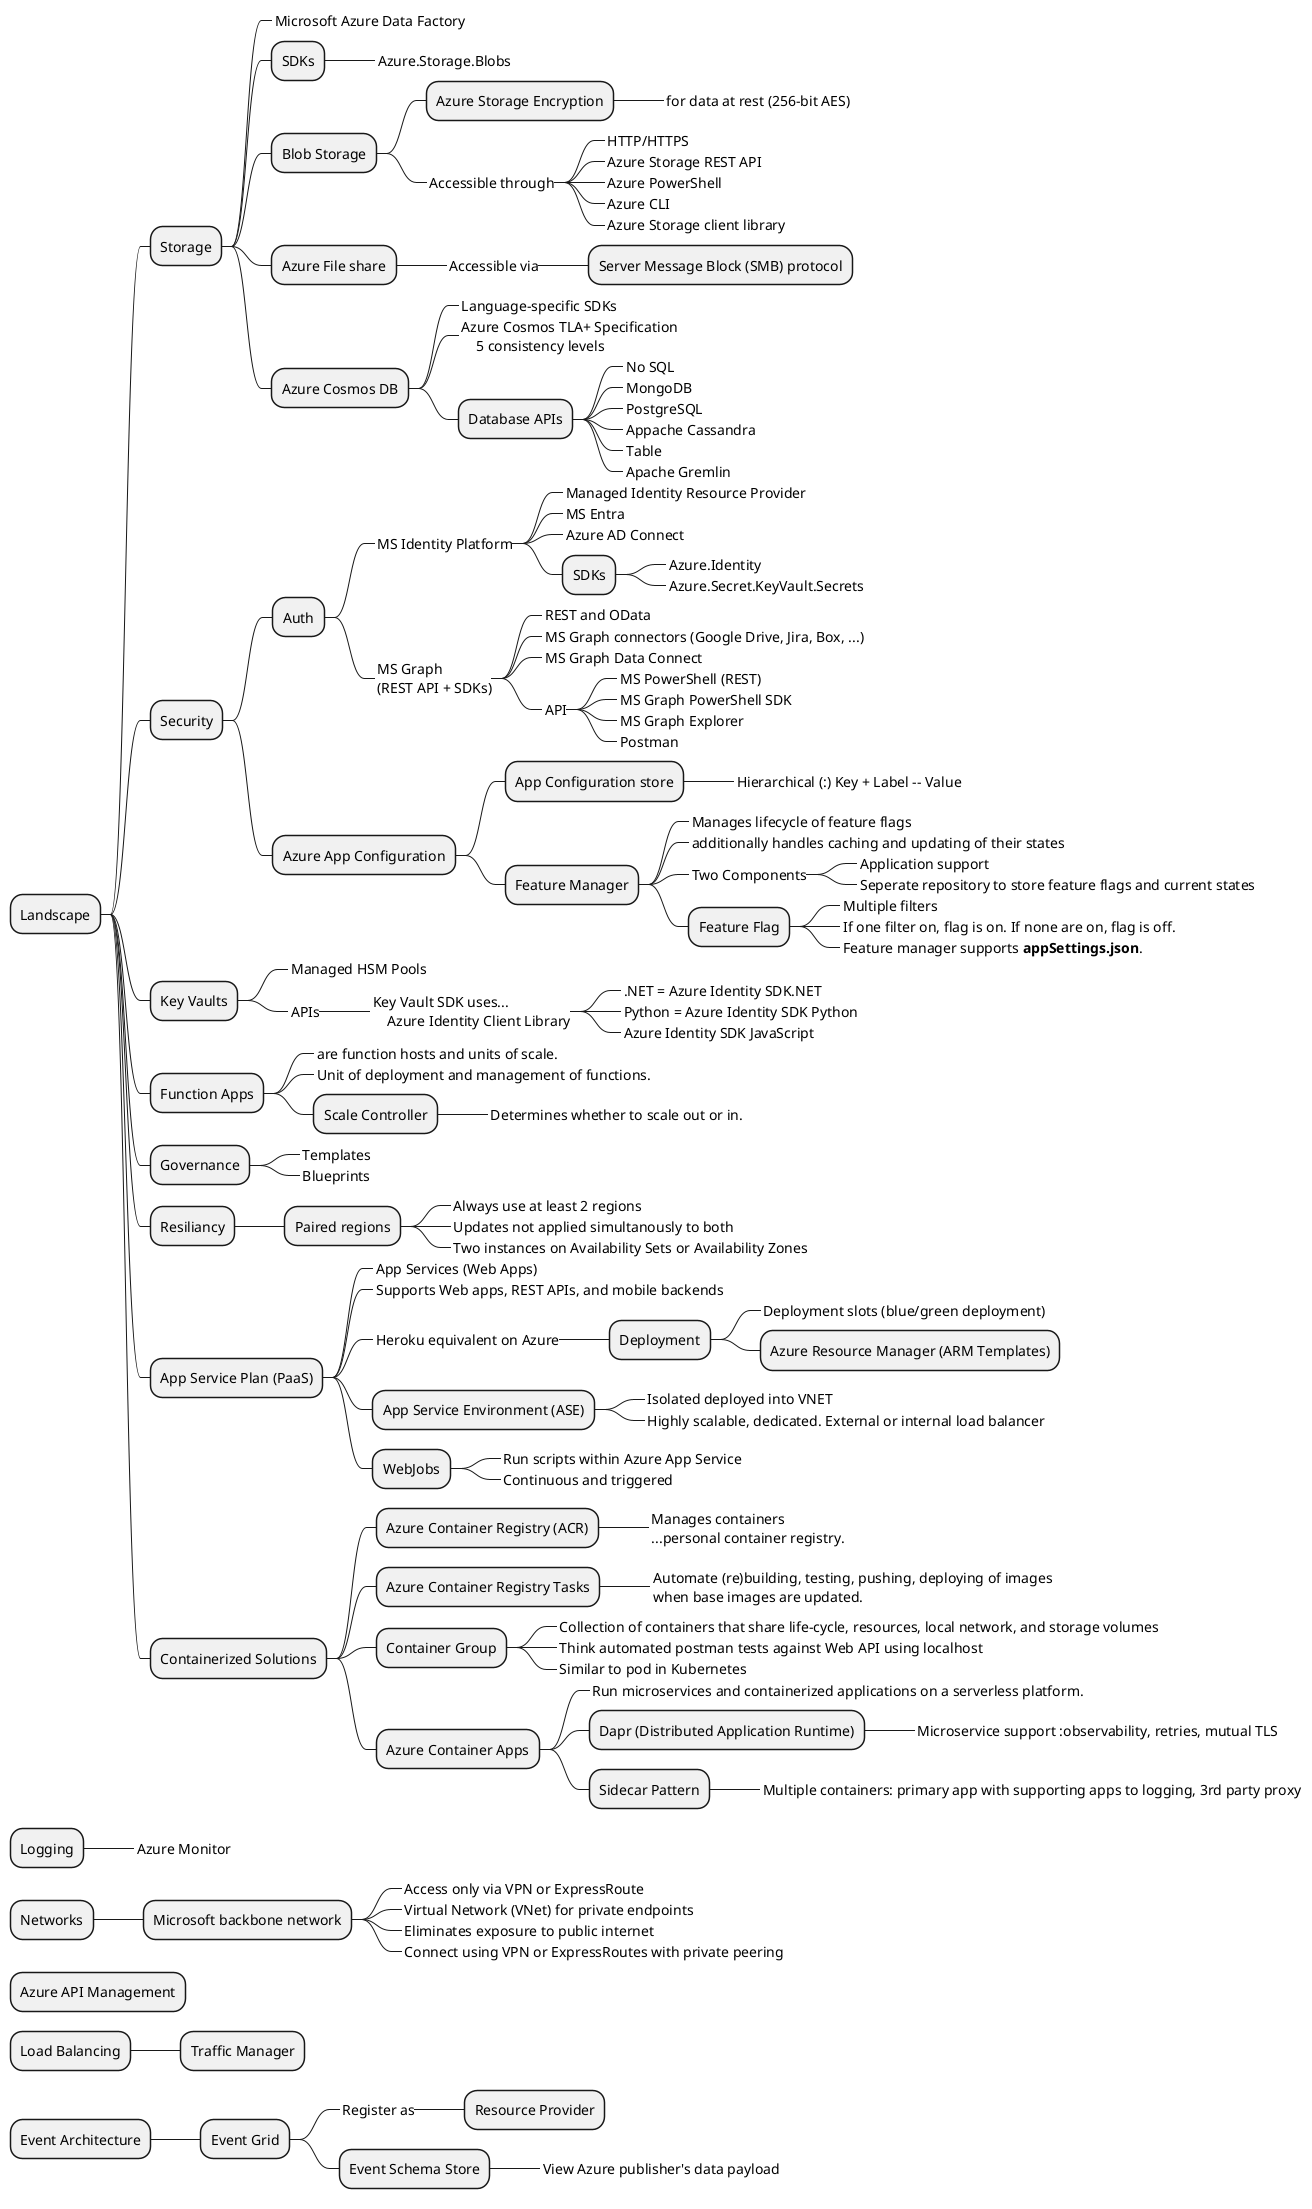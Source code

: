 @startmindmap "Landscape"

+ Landscape
++ Storage
+++_ Microsoft Azure Data Factory
+++ SDKs
++++_ Azure.Storage.Blobs
+++ Blob Storage
++++ Azure Storage Encryption
+++++_ for data at rest (256-bit AES)
++++_ Accessible through
+++++_ HTTP/HTTPS
+++++_ Azure Storage REST API
+++++_ Azure PowerShell
+++++_ Azure CLI
+++++_ Azure Storage client library

+++ Azure File share
++++_ Accessible via
+++++ Server Message Block (SMB) protocol

+++ Azure Cosmos DB
++++_ Language-specific SDKs
++++_ Azure Cosmos TLA+ Specification\n    5 consistency levels
++++ Database APIs
+++++_ No SQL
+++++_ MongoDB
+++++_ PostgreSQL
+++++_ Appache Cassandra
+++++_ Table
+++++_ Apache Gremlin

++ Security
+++ Auth
++++_ MS Identity Platform
+++++_ Managed Identity Resource Provider
+++++_ MS Entra
+++++_ Azure AD Connect
+++++ SDKs
++++++_ Azure.Identity
++++++_ Azure.Secret.KeyVault.Secrets
++++_ MS Graph\n(REST API + SDKs)
+++++_ REST and OData
+++++_ MS Graph connectors (Google Drive, Jira, Box, ...)
+++++_ MS Graph Data Connect
+++++_ API
++++++_ MS PowerShell (REST)
++++++_ MS Graph PowerShell SDK
++++++_ MS Graph Explorer
++++++_ Postman
+++ Azure App Configuration
++++ App Configuration store
+++++_ Hierarchical (:) Key + Label -- Value
++++ Feature Manager
+++++_ Manages lifecycle of feature flags
+++++_ additionally handles caching and updating of their states
+++++_ Two Components
++++++_ Application support
++++++_ Seperate repository to store feature flags and current states
+++++ Feature Flag
++++++_ Multiple filters
++++++_ If one filter on, flag is on. If none are on, flag is off.
++++++_ Feature manager supports **appSettings.json**.


++ Key Vaults
+++_ Managed HSM Pools
+++_ APIs
++++_ Key Vault SDK uses...\n    Azure Identity Client Library
+++++_ .NET = Azure Identity SDK.NET
+++++_ Python = Azure Identity SDK Python
+++++_ Azure Identity SDK JavaScript

++ Function Apps
+++_ are function hosts and units of scale.
+++_ Unit of deployment and management of functions.
+++ Scale Controller
++++_ Determines whether to scale out or in.

++ Governance
+++_ Templates
+++_ Blueprints

++ Resiliancy
+++ Paired regions
++++_ Always use at least 2 regions
++++_ Updates not applied simultanously to both
++++_ Two instances on Availability Sets or Availability Zones

++ App Service Plan (PaaS)
+++_ App Services (Web Apps)
+++_ Supports Web apps, REST APIs, and mobile backends
+++_ Heroku equivalent on Azure
++++ Deployment
+++++_ Deployment slots (blue/green deployment)
+++++ Azure Resource Manager (ARM Templates)
+++ App Service Environment (ASE)
++++_ Isolated deployed into VNET
++++_ Highly scalable, dedicated. External or internal load balancer
+++ WebJobs
++++_ Run scripts within Azure App Service
++++_ Continuous and triggered

++ Containerized Solutions
+++ Azure Container Registry (ACR)
++++_ Manages containers\n...personal container registry.
+++ Azure Container Registry Tasks
++++_ Automate (re)building, testing, pushing, deploying of images\nwhen base images are updated.
+++ Container Group
++++_ Collection of containers that share life-cycle, resources, local network, and storage volumes
++++_ Think automated postman tests against Web API using localhost
++++_ Similar to pod in Kubernetes
+++ Azure Container Apps
++++_ Run microservices and containerized applications on a serverless platform.
++++ Dapr (Distributed Application Runtime)
+++++_ Microservice support :observability, retries, mutual TLS
++++ Sidecar Pattern
+++++_ Multiple containers: primary app with supporting apps to logging, 3rd party proxy


+ Logging
++_ Azure Monitor

+ Networks
++ Microsoft backbone network
+++_ Access only via VPN or ExpressRoute
+++_ Virtual Network (VNet) for private endpoints
+++_ Eliminates exposure to public internet
+++_ Connect using VPN or ExpressRoutes with private peering

+ Azure API Management

+ Load Balancing
++ Traffic Manager

+ Event Architecture
++ Event Grid
+++_ Register as
++++ Resource Provider
+++ Event Schema Store
++++_ View Azure publisher's data payload

@endmindmap
